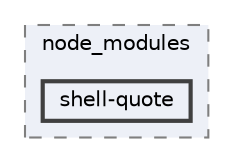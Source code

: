 digraph "pkiclassroomrescheduler/src/main/frontend/node_modules/shell-quote"
{
 // LATEX_PDF_SIZE
  bgcolor="transparent";
  edge [fontname=Helvetica,fontsize=10,labelfontname=Helvetica,labelfontsize=10];
  node [fontname=Helvetica,fontsize=10,shape=box,height=0.2,width=0.4];
  compound=true
  subgraph clusterdir_72953eda66ccb3a2722c28e1c3e6c23b {
    graph [ bgcolor="#edf0f7", pencolor="grey50", label="node_modules", fontname=Helvetica,fontsize=10 style="filled,dashed", URL="dir_72953eda66ccb3a2722c28e1c3e6c23b.html",tooltip=""]
  dir_76ac527194ac7ecb1f72419710af0966 [label="shell-quote", fillcolor="#edf0f7", color="grey25", style="filled,bold", URL="dir_76ac527194ac7ecb1f72419710af0966.html",tooltip=""];
  }
}
